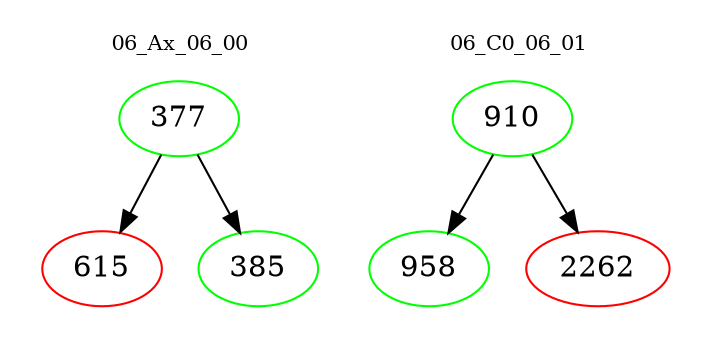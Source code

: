 digraph{
subgraph cluster_0 {
color = white
label = "06_Ax_06_00";
fontsize=10;
T0_377 [label="377", color="green"]
T0_377 -> T0_615 [color="black"]
T0_615 [label="615", color="red"]
T0_377 -> T0_385 [color="black"]
T0_385 [label="385", color="green"]
}
subgraph cluster_1 {
color = white
label = "06_C0_06_01";
fontsize=10;
T1_910 [label="910", color="green"]
T1_910 -> T1_958 [color="black"]
T1_958 [label="958", color="green"]
T1_910 -> T1_2262 [color="black"]
T1_2262 [label="2262", color="red"]
}
}
